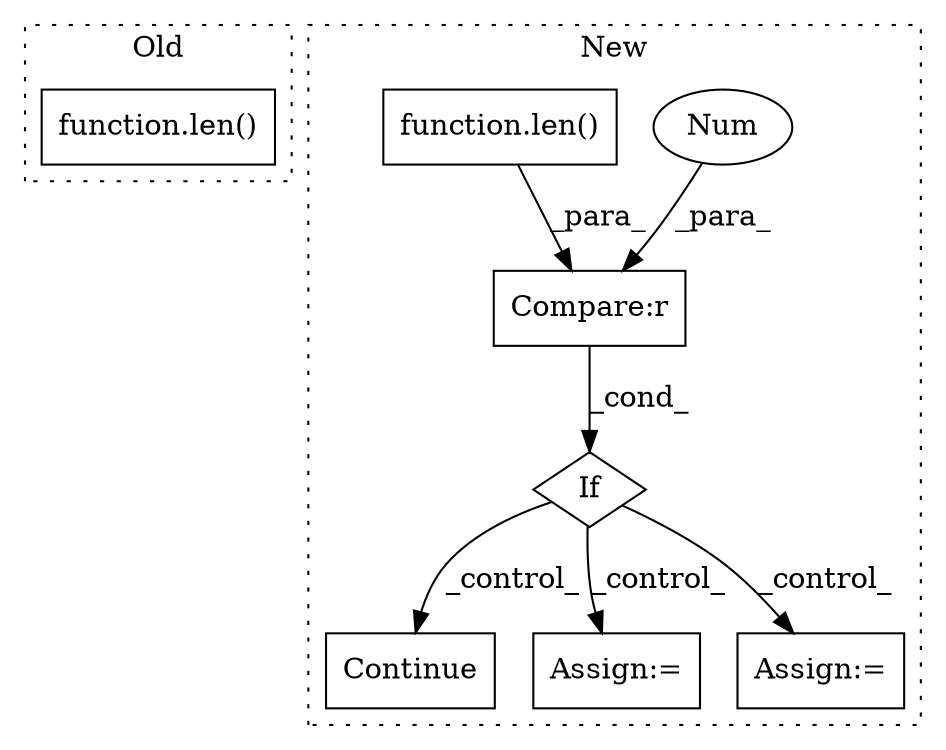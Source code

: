 digraph G {
subgraph cluster0 {
1 [label="function.len()" a="75" s="3312,3341" l="4,1" shape="box"];
label = "Old";
style="dotted";
}
subgraph cluster1 {
2 [label="Continue" a="43" s="3669" l="8" shape="box"];
3 [label="If" a="96" s="3268" l="3" shape="diamond"];
4 [label="Compare:r" a="40" s="3271" l="24" shape="box"];
5 [label="Num" a="76" s="3294" l="1" shape="ellipse"];
6 [label="function.len()" a="75" s="3271,3290" l="4,1" shape="box"];
7 [label="Assign:=" a="68" s="3514" l="4" shape="box"];
8 [label="Assign:=" a="68" s="3419" l="18" shape="box"];
label = "New";
style="dotted";
}
3 -> 7 [label="_control_"];
3 -> 2 [label="_control_"];
3 -> 8 [label="_control_"];
4 -> 3 [label="_cond_"];
5 -> 4 [label="_para_"];
6 -> 4 [label="_para_"];
}